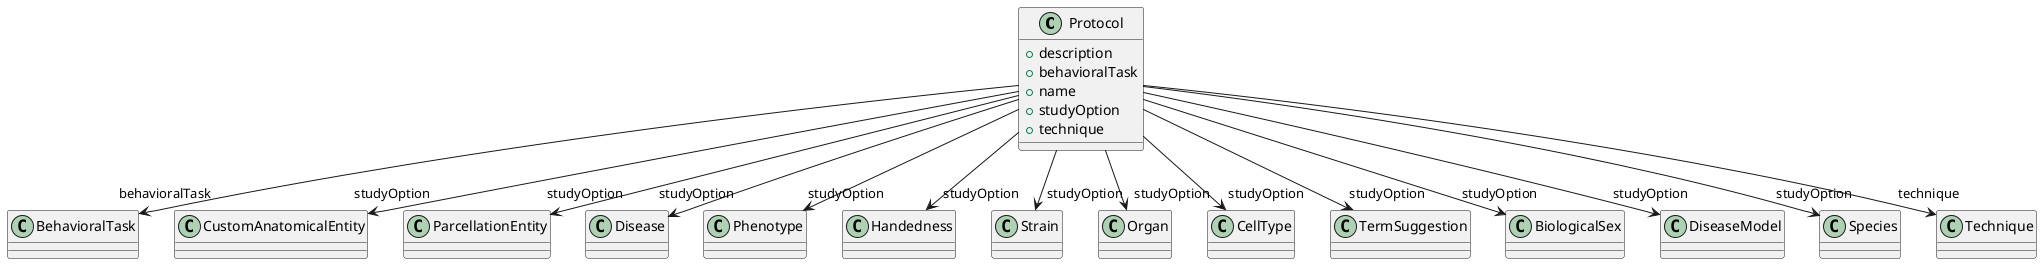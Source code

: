 @startuml
class Protocol {
+description
+behavioralTask
+name
+studyOption
+technique

}
Protocol -d-> "behavioralTask" BehavioralTask
Protocol -d-> "studyOption" CustomAnatomicalEntity
Protocol -d-> "studyOption" ParcellationEntity
Protocol -d-> "studyOption" Disease
Protocol -d-> "studyOption" Phenotype
Protocol -d-> "studyOption" Handedness
Protocol -d-> "studyOption" Strain
Protocol -d-> "studyOption" Organ
Protocol -d-> "studyOption" CellType
Protocol -d-> "studyOption" TermSuggestion
Protocol -d-> "studyOption" BiologicalSex
Protocol -d-> "studyOption" DiseaseModel
Protocol -d-> "studyOption" Species
Protocol -d-> "technique" Technique

@enduml